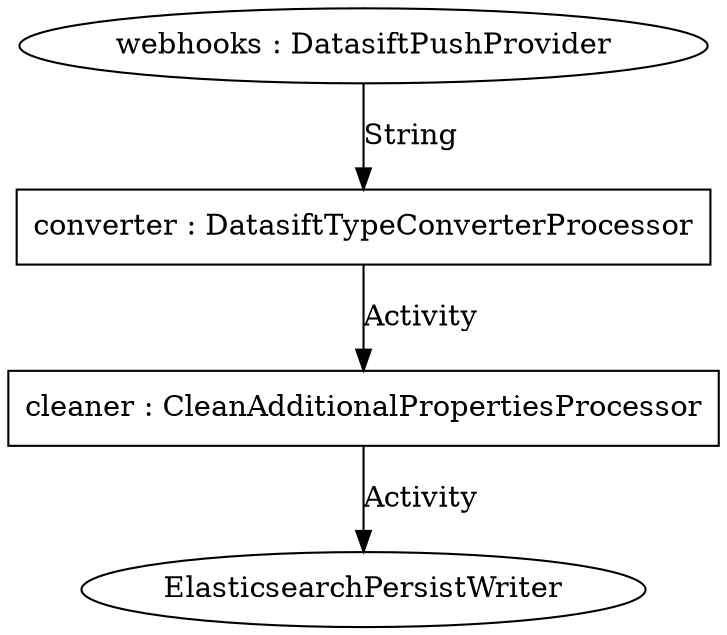 digraph g {
  
  //providers
  webhooks [label="webhooks : DatasiftPushProvider",shape=ellipse,URL="https://github.com/apache/incubator-streams/blob/master/streams-contrib/streams-provider-datasift/src/main/java/org/apache/streams/datasift/provider/DatasiftPushProvider.java"];
  converter [label="converter : DatasiftTypeConverterProcessor",shape=box,URL="https://github.com/apache/incubator-streams/blob/master/streams-contrib/streams-provider-datasift/src/main/java/org/apache/streams/datasift/processor/DatasiftTypeConverterProcessor.java"];
  cleaner [label="cleaner : CleanAdditionalPropertiesProcessor",shape=box,URL="https://github.com/apache/incubator-streams/blob/master/streams-contrib/streams-processor-jackson/src/main/java/org/apache/streams/jackson/CleanAdditionalPropertiesProcessor.java"];

  //persisters
  ElasticsearchPersistWriter [label="ElasticsearchPersistWriter",shape=ellipse,URL="https://github.com/apache/incubator-streams/blob/master/streams-contrib/streams-persist-elasticsearch/src/main/java/org/apache/streams/elasticsearch/ElasticsearchPersistWriter.java"];
  
  //stream
  webhooks -> converter [label="String"];
  converter -> cleaner [label="Activity",URL="https://github.com/apache/incubator-streams/blob/master/streams-pojo/src/main/jsonschema/org/apache/streams/pojo/json/activity.json"];
  cleaner -> ElasticsearchPersistWriter [label="Activity",URL="https://github.com/apache/incubator-streams/blob/master/streams-pojo/src/main/jsonschema/org/apache/streams/pojo/json/activity.json"];    
}